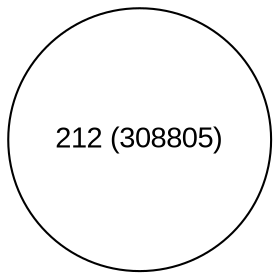digraph move_down {
	node [fontname="Arial", shape="circle", width=0.5]; 

	0 [label = "212 (308805)"];
}

